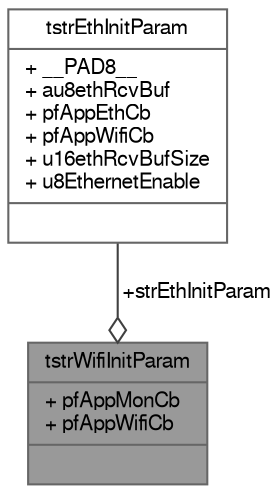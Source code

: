 digraph "tstrWifiInitParam"
{
 // LATEX_PDF_SIZE
  bgcolor="transparent";
  edge [fontname=FreeSans,fontsize=10,labelfontname=FreeSans,labelfontsize=10];
  node [fontname=FreeSans,fontsize=10,shape=box,height=0.2,width=0.4];
  Node1 [shape=record,label="{tstrWifiInitParam\n|+ pfAppMonCb\l+ pfAppWifiCb\l|}",height=0.2,width=0.4,color="gray40", fillcolor="grey60", style="filled", fontcolor="black",tooltip="Structure, holding the Wi-fi configuration attributes such as the wi-fi callback ,..."];
  Node2 -> Node1 [color="grey25",style="solid",label=" +strEthInitParam" ,arrowhead="odiamond"];
  Node2 [shape=record,label="{tstrEthInitParam\n|+ __PAD8__\l+ au8ethRcvBuf\l+ pfAppEthCb\l+ pfAppWifiCb\l+ u16ethRcvBufSize\l+ u8EthernetEnable\l|}",height=0.2,width=0.4,color="gray40", fillcolor="white", style="filled",URL="$structtstr_eth_init_param.html",tooltip="Structure to hold Ethernet interface parameters. Structure is to be defined and have its attributes s..."];
}
